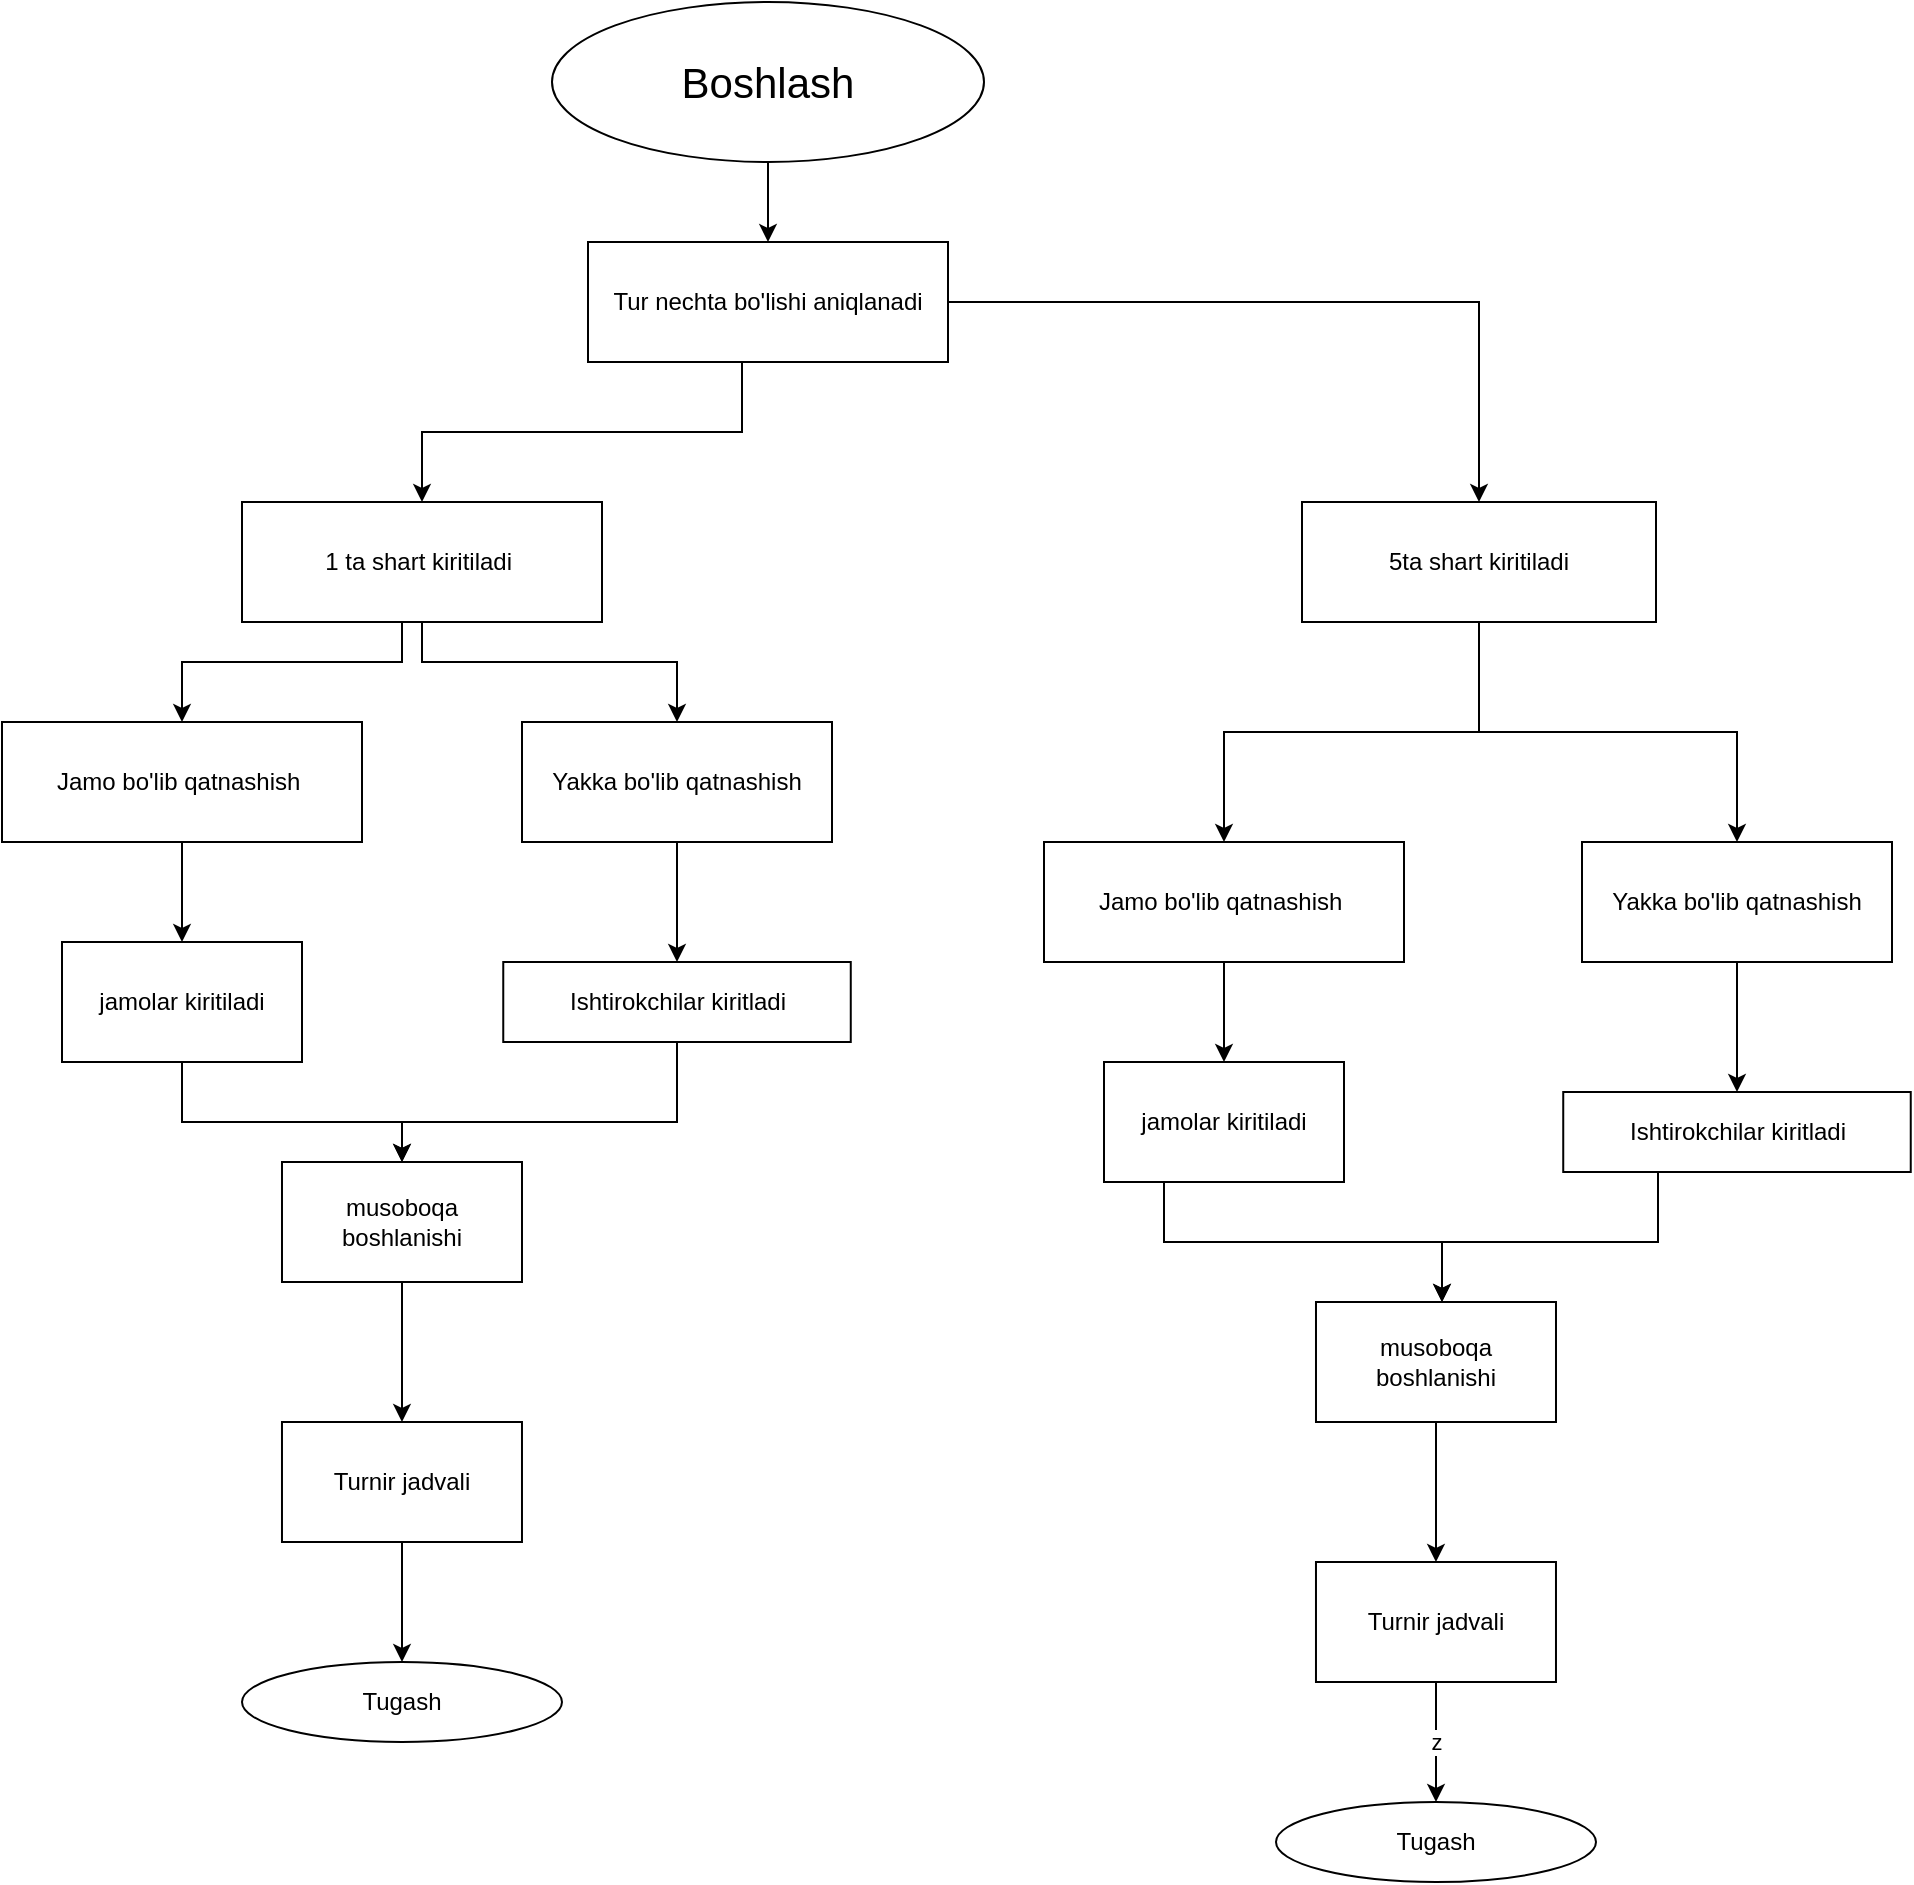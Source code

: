 <mxfile version="22.1.18" type="github">
  <diagram id="C5RBs43oDa-KdzZeNtuy" name="Page-1">
    <mxGraphModel dx="1235" dy="669" grid="1" gridSize="10" guides="1" tooltips="1" connect="1" arrows="1" fold="1" page="1" pageScale="1" pageWidth="827" pageHeight="1169" math="0" shadow="0">
      <root>
        <mxCell id="WIyWlLk6GJQsqaUBKTNV-0" />
        <mxCell id="WIyWlLk6GJQsqaUBKTNV-1" parent="WIyWlLk6GJQsqaUBKTNV-0" />
        <mxCell id="oBnO-SRhFLb10J7weYcZ-2" value="" style="edgeStyle=orthogonalEdgeStyle;rounded=0;orthogonalLoop=1;jettySize=auto;html=1;" edge="1" parent="WIyWlLk6GJQsqaUBKTNV-1" source="oBnO-SRhFLb10J7weYcZ-0" target="oBnO-SRhFLb10J7weYcZ-3">
          <mxGeometry relative="1" as="geometry">
            <mxPoint x="413" y="190" as="targetPoint" />
          </mxGeometry>
        </mxCell>
        <mxCell id="oBnO-SRhFLb10J7weYcZ-0" value="&lt;font style=&quot;font-size: 21px;&quot;&gt;Boshlash&lt;/font&gt;" style="ellipse;whiteSpace=wrap;html=1;" vertex="1" parent="WIyWlLk6GJQsqaUBKTNV-1">
          <mxGeometry x="305" y="20" width="216" height="80" as="geometry" />
        </mxCell>
        <mxCell id="oBnO-SRhFLb10J7weYcZ-6" value="" style="edgeStyle=orthogonalEdgeStyle;rounded=0;orthogonalLoop=1;jettySize=auto;html=1;" edge="1" parent="WIyWlLk6GJQsqaUBKTNV-1" source="oBnO-SRhFLb10J7weYcZ-3" target="oBnO-SRhFLb10J7weYcZ-5">
          <mxGeometry relative="1" as="geometry">
            <Array as="points">
              <mxPoint x="400" y="235" />
              <mxPoint x="240" y="235" />
            </Array>
          </mxGeometry>
        </mxCell>
        <mxCell id="oBnO-SRhFLb10J7weYcZ-8" value="" style="edgeStyle=orthogonalEdgeStyle;rounded=0;orthogonalLoop=1;jettySize=auto;html=1;" edge="1" parent="WIyWlLk6GJQsqaUBKTNV-1" source="oBnO-SRhFLb10J7weYcZ-3" target="oBnO-SRhFLb10J7weYcZ-7">
          <mxGeometry relative="1" as="geometry" />
        </mxCell>
        <mxCell id="oBnO-SRhFLb10J7weYcZ-3" value="Tur nechta bo&#39;lishi aniqlanadi" style="rounded=0;whiteSpace=wrap;html=1;" vertex="1" parent="WIyWlLk6GJQsqaUBKTNV-1">
          <mxGeometry x="323" y="140" width="180" height="60" as="geometry" />
        </mxCell>
        <mxCell id="oBnO-SRhFLb10J7weYcZ-4" style="edgeStyle=orthogonalEdgeStyle;rounded=0;orthogonalLoop=1;jettySize=auto;html=1;exitX=0.5;exitY=1;exitDx=0;exitDy=0;" edge="1" parent="WIyWlLk6GJQsqaUBKTNV-1" source="oBnO-SRhFLb10J7weYcZ-3" target="oBnO-SRhFLb10J7weYcZ-3">
          <mxGeometry relative="1" as="geometry" />
        </mxCell>
        <mxCell id="oBnO-SRhFLb10J7weYcZ-10" value="" style="edgeStyle=orthogonalEdgeStyle;rounded=0;orthogonalLoop=1;jettySize=auto;html=1;entryX=0.5;entryY=0;entryDx=0;entryDy=0;" edge="1" parent="WIyWlLk6GJQsqaUBKTNV-1" source="oBnO-SRhFLb10J7weYcZ-5" target="oBnO-SRhFLb10J7weYcZ-9">
          <mxGeometry relative="1" as="geometry">
            <Array as="points">
              <mxPoint x="230" y="350" />
              <mxPoint x="120" y="350" />
            </Array>
          </mxGeometry>
        </mxCell>
        <mxCell id="oBnO-SRhFLb10J7weYcZ-17" style="edgeStyle=orthogonalEdgeStyle;rounded=0;orthogonalLoop=1;jettySize=auto;html=1;entryX=0.5;entryY=0;entryDx=0;entryDy=0;" edge="1" parent="WIyWlLk6GJQsqaUBKTNV-1" source="oBnO-SRhFLb10J7weYcZ-5" target="oBnO-SRhFLb10J7weYcZ-15">
          <mxGeometry relative="1" as="geometry">
            <Array as="points">
              <mxPoint x="240" y="350" />
              <mxPoint x="367" y="350" />
            </Array>
          </mxGeometry>
        </mxCell>
        <mxCell id="oBnO-SRhFLb10J7weYcZ-5" value="1 ta shart kiritiladi&amp;nbsp;" style="rounded=0;whiteSpace=wrap;html=1;" vertex="1" parent="WIyWlLk6GJQsqaUBKTNV-1">
          <mxGeometry x="150" y="270" width="180" height="60" as="geometry" />
        </mxCell>
        <mxCell id="oBnO-SRhFLb10J7weYcZ-44" style="edgeStyle=orthogonalEdgeStyle;rounded=0;orthogonalLoop=1;jettySize=auto;html=1;entryX=0.5;entryY=0;entryDx=0;entryDy=0;" edge="1" parent="WIyWlLk6GJQsqaUBKTNV-1" source="oBnO-SRhFLb10J7weYcZ-7" target="oBnO-SRhFLb10J7weYcZ-32">
          <mxGeometry relative="1" as="geometry" />
        </mxCell>
        <mxCell id="oBnO-SRhFLb10J7weYcZ-45" style="edgeStyle=orthogonalEdgeStyle;rounded=0;orthogonalLoop=1;jettySize=auto;html=1;entryX=0.5;entryY=0;entryDx=0;entryDy=0;" edge="1" parent="WIyWlLk6GJQsqaUBKTNV-1" source="oBnO-SRhFLb10J7weYcZ-7" target="oBnO-SRhFLb10J7weYcZ-34">
          <mxGeometry relative="1" as="geometry" />
        </mxCell>
        <mxCell id="oBnO-SRhFLb10J7weYcZ-7" value="5ta shart kiritiladi" style="whiteSpace=wrap;html=1;rounded=0;" vertex="1" parent="WIyWlLk6GJQsqaUBKTNV-1">
          <mxGeometry x="680" y="270" width="177" height="60" as="geometry" />
        </mxCell>
        <mxCell id="oBnO-SRhFLb10J7weYcZ-18" style="edgeStyle=orthogonalEdgeStyle;rounded=0;orthogonalLoop=1;jettySize=auto;html=1;" edge="1" parent="WIyWlLk6GJQsqaUBKTNV-1" source="oBnO-SRhFLb10J7weYcZ-9" target="oBnO-SRhFLb10J7weYcZ-19">
          <mxGeometry relative="1" as="geometry">
            <mxPoint x="120" y="510" as="targetPoint" />
          </mxGeometry>
        </mxCell>
        <mxCell id="oBnO-SRhFLb10J7weYcZ-9" value="Jamo bo&#39;lib qatnashish&amp;nbsp;" style="rounded=0;whiteSpace=wrap;html=1;" vertex="1" parent="WIyWlLk6GJQsqaUBKTNV-1">
          <mxGeometry x="30" y="380" width="180" height="60" as="geometry" />
        </mxCell>
        <mxCell id="oBnO-SRhFLb10J7weYcZ-25" value="" style="edgeStyle=orthogonalEdgeStyle;rounded=0;orthogonalLoop=1;jettySize=auto;html=1;" edge="1" parent="WIyWlLk6GJQsqaUBKTNV-1" source="oBnO-SRhFLb10J7weYcZ-15" target="oBnO-SRhFLb10J7weYcZ-24">
          <mxGeometry relative="1" as="geometry" />
        </mxCell>
        <mxCell id="oBnO-SRhFLb10J7weYcZ-15" value="Yakka bo&#39;lib qatnashish" style="rounded=0;whiteSpace=wrap;html=1;" vertex="1" parent="WIyWlLk6GJQsqaUBKTNV-1">
          <mxGeometry x="290" y="380" width="155" height="60" as="geometry" />
        </mxCell>
        <mxCell id="oBnO-SRhFLb10J7weYcZ-29" style="edgeStyle=orthogonalEdgeStyle;rounded=0;orthogonalLoop=1;jettySize=auto;html=1;" edge="1" parent="WIyWlLk6GJQsqaUBKTNV-1" source="oBnO-SRhFLb10J7weYcZ-19" target="oBnO-SRhFLb10J7weYcZ-26">
          <mxGeometry relative="1" as="geometry">
            <Array as="points">
              <mxPoint x="120" y="580" />
              <mxPoint x="230" y="580" />
            </Array>
          </mxGeometry>
        </mxCell>
        <mxCell id="oBnO-SRhFLb10J7weYcZ-19" value="jamolar kiritiladi" style="rounded=0;whiteSpace=wrap;html=1;" vertex="1" parent="WIyWlLk6GJQsqaUBKTNV-1">
          <mxGeometry x="60" y="490" width="120" height="60" as="geometry" />
        </mxCell>
        <mxCell id="oBnO-SRhFLb10J7weYcZ-23" value="" style="edgeStyle=orthogonalEdgeStyle;rounded=0;orthogonalLoop=1;jettySize=auto;html=1;" edge="1" parent="WIyWlLk6GJQsqaUBKTNV-1" source="oBnO-SRhFLb10J7weYcZ-20" target="oBnO-SRhFLb10J7weYcZ-22">
          <mxGeometry relative="1" as="geometry" />
        </mxCell>
        <mxCell id="oBnO-SRhFLb10J7weYcZ-20" value="Turnir jadvali" style="whiteSpace=wrap;html=1;rounded=0;" vertex="1" parent="WIyWlLk6GJQsqaUBKTNV-1">
          <mxGeometry x="169.99" y="730" width="120" height="60" as="geometry" />
        </mxCell>
        <mxCell id="oBnO-SRhFLb10J7weYcZ-22" value="Tugash" style="ellipse;whiteSpace=wrap;html=1;rounded=0;" vertex="1" parent="WIyWlLk6GJQsqaUBKTNV-1">
          <mxGeometry x="150" y="850" width="160" height="40" as="geometry" />
        </mxCell>
        <mxCell id="oBnO-SRhFLb10J7weYcZ-27" value="" style="edgeStyle=orthogonalEdgeStyle;rounded=0;orthogonalLoop=1;jettySize=auto;html=1;" edge="1" parent="WIyWlLk6GJQsqaUBKTNV-1" source="oBnO-SRhFLb10J7weYcZ-24" target="oBnO-SRhFLb10J7weYcZ-26">
          <mxGeometry relative="1" as="geometry">
            <Array as="points">
              <mxPoint x="367" y="580" />
              <mxPoint x="230" y="580" />
            </Array>
          </mxGeometry>
        </mxCell>
        <mxCell id="oBnO-SRhFLb10J7weYcZ-24" value="Ishtirokchilar kiritladi" style="whiteSpace=wrap;html=1;rounded=0;" vertex="1" parent="WIyWlLk6GJQsqaUBKTNV-1">
          <mxGeometry x="280.63" y="500" width="173.75" height="40" as="geometry" />
        </mxCell>
        <mxCell id="oBnO-SRhFLb10J7weYcZ-30" style="edgeStyle=orthogonalEdgeStyle;rounded=0;orthogonalLoop=1;jettySize=auto;html=1;exitX=0.5;exitY=1;exitDx=0;exitDy=0;entryX=0.5;entryY=0;entryDx=0;entryDy=0;" edge="1" parent="WIyWlLk6GJQsqaUBKTNV-1" source="oBnO-SRhFLb10J7weYcZ-26" target="oBnO-SRhFLb10J7weYcZ-20">
          <mxGeometry relative="1" as="geometry" />
        </mxCell>
        <mxCell id="oBnO-SRhFLb10J7weYcZ-26" value="musoboqa boshlanishi" style="whiteSpace=wrap;html=1;rounded=0;" vertex="1" parent="WIyWlLk6GJQsqaUBKTNV-1">
          <mxGeometry x="169.995" y="600" width="120" height="60" as="geometry" />
        </mxCell>
        <mxCell id="oBnO-SRhFLb10J7weYcZ-31" style="edgeStyle=orthogonalEdgeStyle;rounded=0;orthogonalLoop=1;jettySize=auto;html=1;" edge="1" parent="WIyWlLk6GJQsqaUBKTNV-1" source="oBnO-SRhFLb10J7weYcZ-32" target="oBnO-SRhFLb10J7weYcZ-36">
          <mxGeometry relative="1" as="geometry">
            <mxPoint x="611" y="570" as="targetPoint" />
          </mxGeometry>
        </mxCell>
        <mxCell id="oBnO-SRhFLb10J7weYcZ-32" value="Jamo bo&#39;lib qatnashish&amp;nbsp;" style="rounded=0;whiteSpace=wrap;html=1;" vertex="1" parent="WIyWlLk6GJQsqaUBKTNV-1">
          <mxGeometry x="551" y="440" width="180" height="60" as="geometry" />
        </mxCell>
        <mxCell id="oBnO-SRhFLb10J7weYcZ-33" value="" style="edgeStyle=orthogonalEdgeStyle;rounded=0;orthogonalLoop=1;jettySize=auto;html=1;" edge="1" parent="WIyWlLk6GJQsqaUBKTNV-1" source="oBnO-SRhFLb10J7weYcZ-34" target="oBnO-SRhFLb10J7weYcZ-41">
          <mxGeometry relative="1" as="geometry" />
        </mxCell>
        <mxCell id="oBnO-SRhFLb10J7weYcZ-34" value="Yakka bo&#39;lib qatnashish" style="rounded=0;whiteSpace=wrap;html=1;" vertex="1" parent="WIyWlLk6GJQsqaUBKTNV-1">
          <mxGeometry x="820" y="440" width="155" height="60" as="geometry" />
        </mxCell>
        <mxCell id="oBnO-SRhFLb10J7weYcZ-35" style="edgeStyle=orthogonalEdgeStyle;rounded=0;orthogonalLoop=1;jettySize=auto;html=1;" edge="1" parent="WIyWlLk6GJQsqaUBKTNV-1" source="oBnO-SRhFLb10J7weYcZ-36" target="oBnO-SRhFLb10J7weYcZ-43">
          <mxGeometry relative="1" as="geometry">
            <Array as="points">
              <mxPoint x="611" y="640" />
              <mxPoint x="750" y="640" />
            </Array>
          </mxGeometry>
        </mxCell>
        <mxCell id="oBnO-SRhFLb10J7weYcZ-36" value="jamolar kiritiladi" style="rounded=0;whiteSpace=wrap;html=1;" vertex="1" parent="WIyWlLk6GJQsqaUBKTNV-1">
          <mxGeometry x="581" y="550" width="120" height="60" as="geometry" />
        </mxCell>
        <mxCell id="oBnO-SRhFLb10J7weYcZ-37" value="z" style="edgeStyle=orthogonalEdgeStyle;rounded=0;orthogonalLoop=1;jettySize=auto;html=1;" edge="1" parent="WIyWlLk6GJQsqaUBKTNV-1" source="oBnO-SRhFLb10J7weYcZ-38" target="oBnO-SRhFLb10J7weYcZ-39">
          <mxGeometry relative="1" as="geometry" />
        </mxCell>
        <mxCell id="oBnO-SRhFLb10J7weYcZ-38" value="Turnir jadvali" style="whiteSpace=wrap;html=1;rounded=0;" vertex="1" parent="WIyWlLk6GJQsqaUBKTNV-1">
          <mxGeometry x="686.99" y="800" width="120" height="60" as="geometry" />
        </mxCell>
        <mxCell id="oBnO-SRhFLb10J7weYcZ-39" value="Tugash" style="ellipse;whiteSpace=wrap;html=1;rounded=0;" vertex="1" parent="WIyWlLk6GJQsqaUBKTNV-1">
          <mxGeometry x="667" y="920" width="160" height="40" as="geometry" />
        </mxCell>
        <mxCell id="oBnO-SRhFLb10J7weYcZ-40" value="" style="edgeStyle=orthogonalEdgeStyle;rounded=0;orthogonalLoop=1;jettySize=auto;html=1;" edge="1" parent="WIyWlLk6GJQsqaUBKTNV-1" source="oBnO-SRhFLb10J7weYcZ-41" target="oBnO-SRhFLb10J7weYcZ-43">
          <mxGeometry relative="1" as="geometry">
            <Array as="points">
              <mxPoint x="858" y="640" />
              <mxPoint x="750" y="640" />
            </Array>
          </mxGeometry>
        </mxCell>
        <mxCell id="oBnO-SRhFLb10J7weYcZ-41" value="Ishtirokchilar kiritladi" style="whiteSpace=wrap;html=1;rounded=0;" vertex="1" parent="WIyWlLk6GJQsqaUBKTNV-1">
          <mxGeometry x="810.62" y="565" width="173.75" height="40" as="geometry" />
        </mxCell>
        <mxCell id="oBnO-SRhFLb10J7weYcZ-42" style="edgeStyle=orthogonalEdgeStyle;rounded=0;orthogonalLoop=1;jettySize=auto;html=1;entryX=0.5;entryY=0;entryDx=0;entryDy=0;" edge="1" parent="WIyWlLk6GJQsqaUBKTNV-1" source="oBnO-SRhFLb10J7weYcZ-43" target="oBnO-SRhFLb10J7weYcZ-38">
          <mxGeometry relative="1" as="geometry" />
        </mxCell>
        <mxCell id="oBnO-SRhFLb10J7weYcZ-43" value="musoboqa boshlanishi" style="whiteSpace=wrap;html=1;rounded=0;" vertex="1" parent="WIyWlLk6GJQsqaUBKTNV-1">
          <mxGeometry x="686.995" y="670" width="120" height="60" as="geometry" />
        </mxCell>
      </root>
    </mxGraphModel>
  </diagram>
</mxfile>
